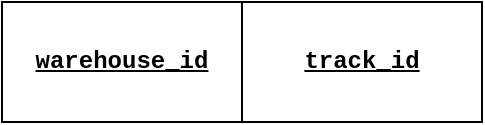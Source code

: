 <mxfile version="21.3.0" type="device">
  <diagram name="Page-1" id="cb9FK4Iv0R1KGRzvZyDY">
    <mxGraphModel dx="200" dy="-1623" grid="1" gridSize="10" guides="1" tooltips="1" connect="1" arrows="1" fold="1" page="1" pageScale="1" pageWidth="850" pageHeight="1100" math="0" shadow="0">
      <root>
        <mxCell id="0" />
        <mxCell id="1" parent="0" />
        <mxCell id="Q1iE9eJ-3DuKdyod5bhF-1" value="warehouse_id" style="rounded=0;whiteSpace=wrap;html=1;fontFamily=Courier New;fontStyle=5" vertex="1" parent="1">
          <mxGeometry x="950" y="3160" width="120" height="60" as="geometry" />
        </mxCell>
        <mxCell id="Q1iE9eJ-3DuKdyod5bhF-2" value="track_id" style="rounded=0;whiteSpace=wrap;html=1;fontFamily=Courier New;fontStyle=5" vertex="1" parent="1">
          <mxGeometry x="1070" y="3160" width="120" height="60" as="geometry" />
        </mxCell>
      </root>
    </mxGraphModel>
  </diagram>
</mxfile>
